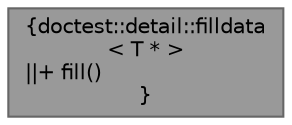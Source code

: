 digraph "doctest::detail::filldata&lt; T * &gt;"
{
 // LATEX_PDF_SIZE
  bgcolor="transparent";
  edge [fontname=Helvetica,fontsize=10,labelfontname=Helvetica,labelfontsize=10];
  node [fontname=Helvetica,fontsize=10,shape=box,height=0.2,width=0.4];
  Node1 [label="{doctest::detail::filldata\l\< T * \>\n||+ fill()\l}",height=0.2,width=0.4,color="gray40", fillcolor="grey60", style="filled", fontcolor="black",tooltip=" "];
}
